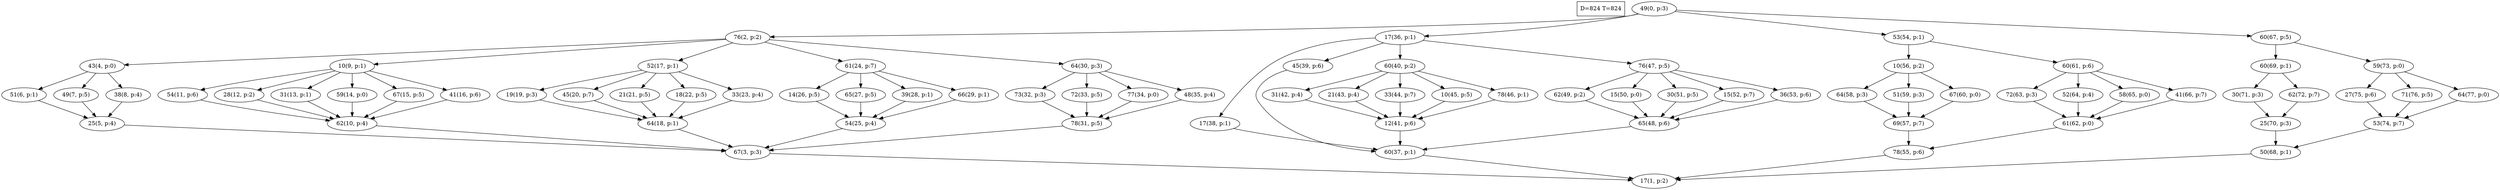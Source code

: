 digraph Task {
i [shape=box, label="D=824 T=824"]; 
0 [label="49(0, p:3)"];
1 [label="17(1, p:2)"];
2 [label="76(2, p:2)"];
3 [label="67(3, p:3)"];
4 [label="43(4, p:0)"];
5 [label="25(5, p:4)"];
6 [label="51(6, p:1)"];
7 [label="49(7, p:5)"];
8 [label="38(8, p:4)"];
9 [label="10(9, p:1)"];
10 [label="62(10, p:4)"];
11 [label="54(11, p:6)"];
12 [label="28(12, p:2)"];
13 [label="31(13, p:1)"];
14 [label="59(14, p:0)"];
15 [label="67(15, p:5)"];
16 [label="41(16, p:6)"];
17 [label="52(17, p:1)"];
18 [label="64(18, p:1)"];
19 [label="19(19, p:3)"];
20 [label="45(20, p:7)"];
21 [label="21(21, p:5)"];
22 [label="18(22, p:5)"];
23 [label="33(23, p:4)"];
24 [label="61(24, p:7)"];
25 [label="54(25, p:4)"];
26 [label="14(26, p:5)"];
27 [label="65(27, p:5)"];
28 [label="39(28, p:1)"];
29 [label="66(29, p:1)"];
30 [label="64(30, p:3)"];
31 [label="78(31, p:5)"];
32 [label="73(32, p:3)"];
33 [label="72(33, p:5)"];
34 [label="77(34, p:0)"];
35 [label="48(35, p:4)"];
36 [label="17(36, p:1)"];
37 [label="60(37, p:1)"];
38 [label="17(38, p:1)"];
39 [label="45(39, p:6)"];
40 [label="60(40, p:2)"];
41 [label="12(41, p:6)"];
42 [label="31(42, p:4)"];
43 [label="21(43, p:4)"];
44 [label="33(44, p:7)"];
45 [label="10(45, p:5)"];
46 [label="78(46, p:1)"];
47 [label="76(47, p:5)"];
48 [label="65(48, p:6)"];
49 [label="62(49, p:2)"];
50 [label="15(50, p:0)"];
51 [label="30(51, p:5)"];
52 [label="15(52, p:7)"];
53 [label="36(53, p:6)"];
54 [label="53(54, p:1)"];
55 [label="78(55, p:6)"];
56 [label="10(56, p:2)"];
57 [label="69(57, p:7)"];
58 [label="64(58, p:3)"];
59 [label="51(59, p:3)"];
60 [label="67(60, p:0)"];
61 [label="60(61, p:6)"];
62 [label="61(62, p:0)"];
63 [label="72(63, p:3)"];
64 [label="52(64, p:4)"];
65 [label="58(65, p:0)"];
66 [label="41(66, p:7)"];
67 [label="60(67, p:5)"];
68 [label="50(68, p:1)"];
69 [label="60(69, p:1)"];
70 [label="25(70, p:3)"];
71 [label="30(71, p:3)"];
72 [label="62(72, p:7)"];
73 [label="59(73, p:0)"];
74 [label="53(74, p:7)"];
75 [label="27(75, p:6)"];
76 [label="71(76, p:5)"];
77 [label="64(77, p:0)"];
0 -> 2;
0 -> 36;
0 -> 54;
0 -> 67;
2 -> 4;
2 -> 9;
2 -> 17;
2 -> 24;
2 -> 30;
3 -> 1;
4 -> 6;
4 -> 7;
4 -> 8;
5 -> 3;
6 -> 5;
7 -> 5;
8 -> 5;
9 -> 11;
9 -> 12;
9 -> 13;
9 -> 14;
9 -> 15;
9 -> 16;
10 -> 3;
11 -> 10;
12 -> 10;
13 -> 10;
14 -> 10;
15 -> 10;
16 -> 10;
17 -> 19;
17 -> 20;
17 -> 21;
17 -> 22;
17 -> 23;
18 -> 3;
19 -> 18;
20 -> 18;
21 -> 18;
22 -> 18;
23 -> 18;
24 -> 26;
24 -> 27;
24 -> 28;
24 -> 29;
25 -> 3;
26 -> 25;
27 -> 25;
28 -> 25;
29 -> 25;
30 -> 32;
30 -> 33;
30 -> 34;
30 -> 35;
31 -> 3;
32 -> 31;
33 -> 31;
34 -> 31;
35 -> 31;
36 -> 38;
36 -> 39;
36 -> 40;
36 -> 47;
37 -> 1;
38 -> 37;
39 -> 37;
40 -> 42;
40 -> 43;
40 -> 44;
40 -> 45;
40 -> 46;
41 -> 37;
42 -> 41;
43 -> 41;
44 -> 41;
45 -> 41;
46 -> 41;
47 -> 49;
47 -> 50;
47 -> 51;
47 -> 52;
47 -> 53;
48 -> 37;
49 -> 48;
50 -> 48;
51 -> 48;
52 -> 48;
53 -> 48;
54 -> 56;
54 -> 61;
55 -> 1;
56 -> 58;
56 -> 59;
56 -> 60;
57 -> 55;
58 -> 57;
59 -> 57;
60 -> 57;
61 -> 63;
61 -> 64;
61 -> 65;
61 -> 66;
62 -> 55;
63 -> 62;
64 -> 62;
65 -> 62;
66 -> 62;
67 -> 69;
67 -> 73;
68 -> 1;
69 -> 71;
69 -> 72;
70 -> 68;
71 -> 70;
72 -> 70;
73 -> 75;
73 -> 76;
73 -> 77;
74 -> 68;
75 -> 74;
76 -> 74;
77 -> 74;
}